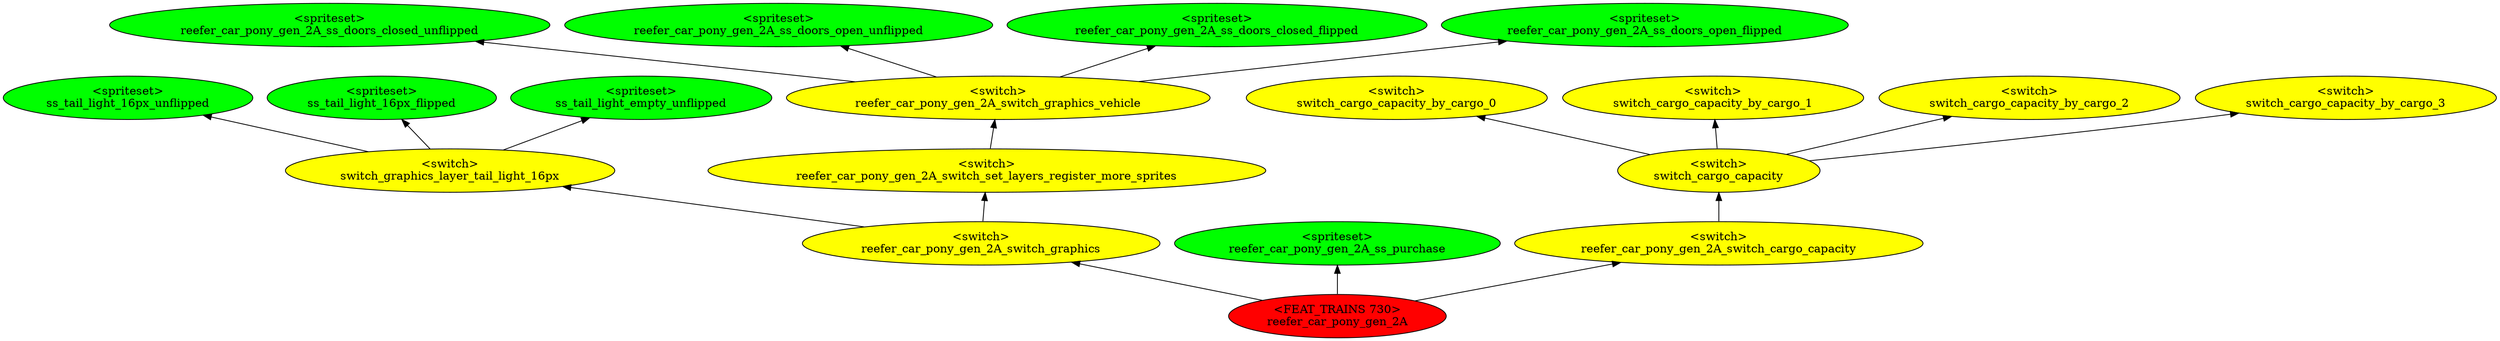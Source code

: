 digraph {
rankdir="BT"
ss_tail_light_16px_unflipped [fillcolor=green style="filled" label="<spriteset>\nss_tail_light_16px_unflipped"]
ss_tail_light_16px_flipped [fillcolor=green style="filled" label="<spriteset>\nss_tail_light_16px_flipped"]
ss_tail_light_empty_unflipped [fillcolor=green style="filled" label="<spriteset>\nss_tail_light_empty_unflipped"]
switch_graphics_layer_tail_light_16px [fillcolor=yellow style="filled" label="<switch>\nswitch_graphics_layer_tail_light_16px"]
switch_cargo_capacity_by_cargo_0 [fillcolor=yellow style="filled" label="<switch>\nswitch_cargo_capacity_by_cargo_0"]
switch_cargo_capacity_by_cargo_1 [fillcolor=yellow style="filled" label="<switch>\nswitch_cargo_capacity_by_cargo_1"]
switch_cargo_capacity_by_cargo_2 [fillcolor=yellow style="filled" label="<switch>\nswitch_cargo_capacity_by_cargo_2"]
switch_cargo_capacity_by_cargo_3 [fillcolor=yellow style="filled" label="<switch>\nswitch_cargo_capacity_by_cargo_3"]
switch_cargo_capacity [fillcolor=yellow style="filled" label="<switch>\nswitch_cargo_capacity"]
reefer_car_pony_gen_2A_ss_doors_closed_unflipped [fillcolor=green style="filled" label="<spriteset>\nreefer_car_pony_gen_2A_ss_doors_closed_unflipped"]
reefer_car_pony_gen_2A_ss_doors_open_unflipped [fillcolor=green style="filled" label="<spriteset>\nreefer_car_pony_gen_2A_ss_doors_open_unflipped"]
reefer_car_pony_gen_2A_ss_doors_closed_flipped [fillcolor=green style="filled" label="<spriteset>\nreefer_car_pony_gen_2A_ss_doors_closed_flipped"]
reefer_car_pony_gen_2A_ss_doors_open_flipped [fillcolor=green style="filled" label="<spriteset>\nreefer_car_pony_gen_2A_ss_doors_open_flipped"]
reefer_car_pony_gen_2A_switch_graphics_vehicle [fillcolor=yellow style="filled" label="<switch>\nreefer_car_pony_gen_2A_switch_graphics_vehicle"]
reefer_car_pony_gen_2A_switch_set_layers_register_more_sprites [fillcolor=yellow style="filled" label="<switch>\nreefer_car_pony_gen_2A_switch_set_layers_register_more_sprites"]
reefer_car_pony_gen_2A_switch_graphics [fillcolor=yellow style="filled" label="<switch>\nreefer_car_pony_gen_2A_switch_graphics"]
reefer_car_pony_gen_2A_ss_purchase [fillcolor=green style="filled" label="<spriteset>\nreefer_car_pony_gen_2A_ss_purchase"]
reefer_car_pony_gen_2A_switch_cargo_capacity [fillcolor=yellow style="filled" label="<switch>\nreefer_car_pony_gen_2A_switch_cargo_capacity"]
reefer_car_pony_gen_2A [fillcolor=red style="filled" label="<FEAT_TRAINS 730>\nreefer_car_pony_gen_2A"]
reefer_car_pony_gen_2A_switch_graphics_vehicle->reefer_car_pony_gen_2A_ss_doors_open_flipped
reefer_car_pony_gen_2A_switch_graphics->switch_graphics_layer_tail_light_16px
reefer_car_pony_gen_2A->reefer_car_pony_gen_2A_ss_purchase
reefer_car_pony_gen_2A_switch_cargo_capacity->switch_cargo_capacity
switch_graphics_layer_tail_light_16px->ss_tail_light_16px_flipped
switch_cargo_capacity->switch_cargo_capacity_by_cargo_1
reefer_car_pony_gen_2A->reefer_car_pony_gen_2A_switch_cargo_capacity
reefer_car_pony_gen_2A_switch_graphics_vehicle->reefer_car_pony_gen_2A_ss_doors_closed_unflipped
reefer_car_pony_gen_2A_switch_graphics->reefer_car_pony_gen_2A_switch_set_layers_register_more_sprites
switch_graphics_layer_tail_light_16px->ss_tail_light_empty_unflipped
switch_cargo_capacity->switch_cargo_capacity_by_cargo_3
switch_cargo_capacity->switch_cargo_capacity_by_cargo_0
switch_graphics_layer_tail_light_16px->ss_tail_light_16px_unflipped
reefer_car_pony_gen_2A_switch_graphics_vehicle->reefer_car_pony_gen_2A_ss_doors_closed_flipped
reefer_car_pony_gen_2A_switch_graphics_vehicle->reefer_car_pony_gen_2A_ss_doors_open_unflipped
reefer_car_pony_gen_2A->reefer_car_pony_gen_2A_switch_graphics
reefer_car_pony_gen_2A_switch_set_layers_register_more_sprites->reefer_car_pony_gen_2A_switch_graphics_vehicle
switch_cargo_capacity->switch_cargo_capacity_by_cargo_2
}
